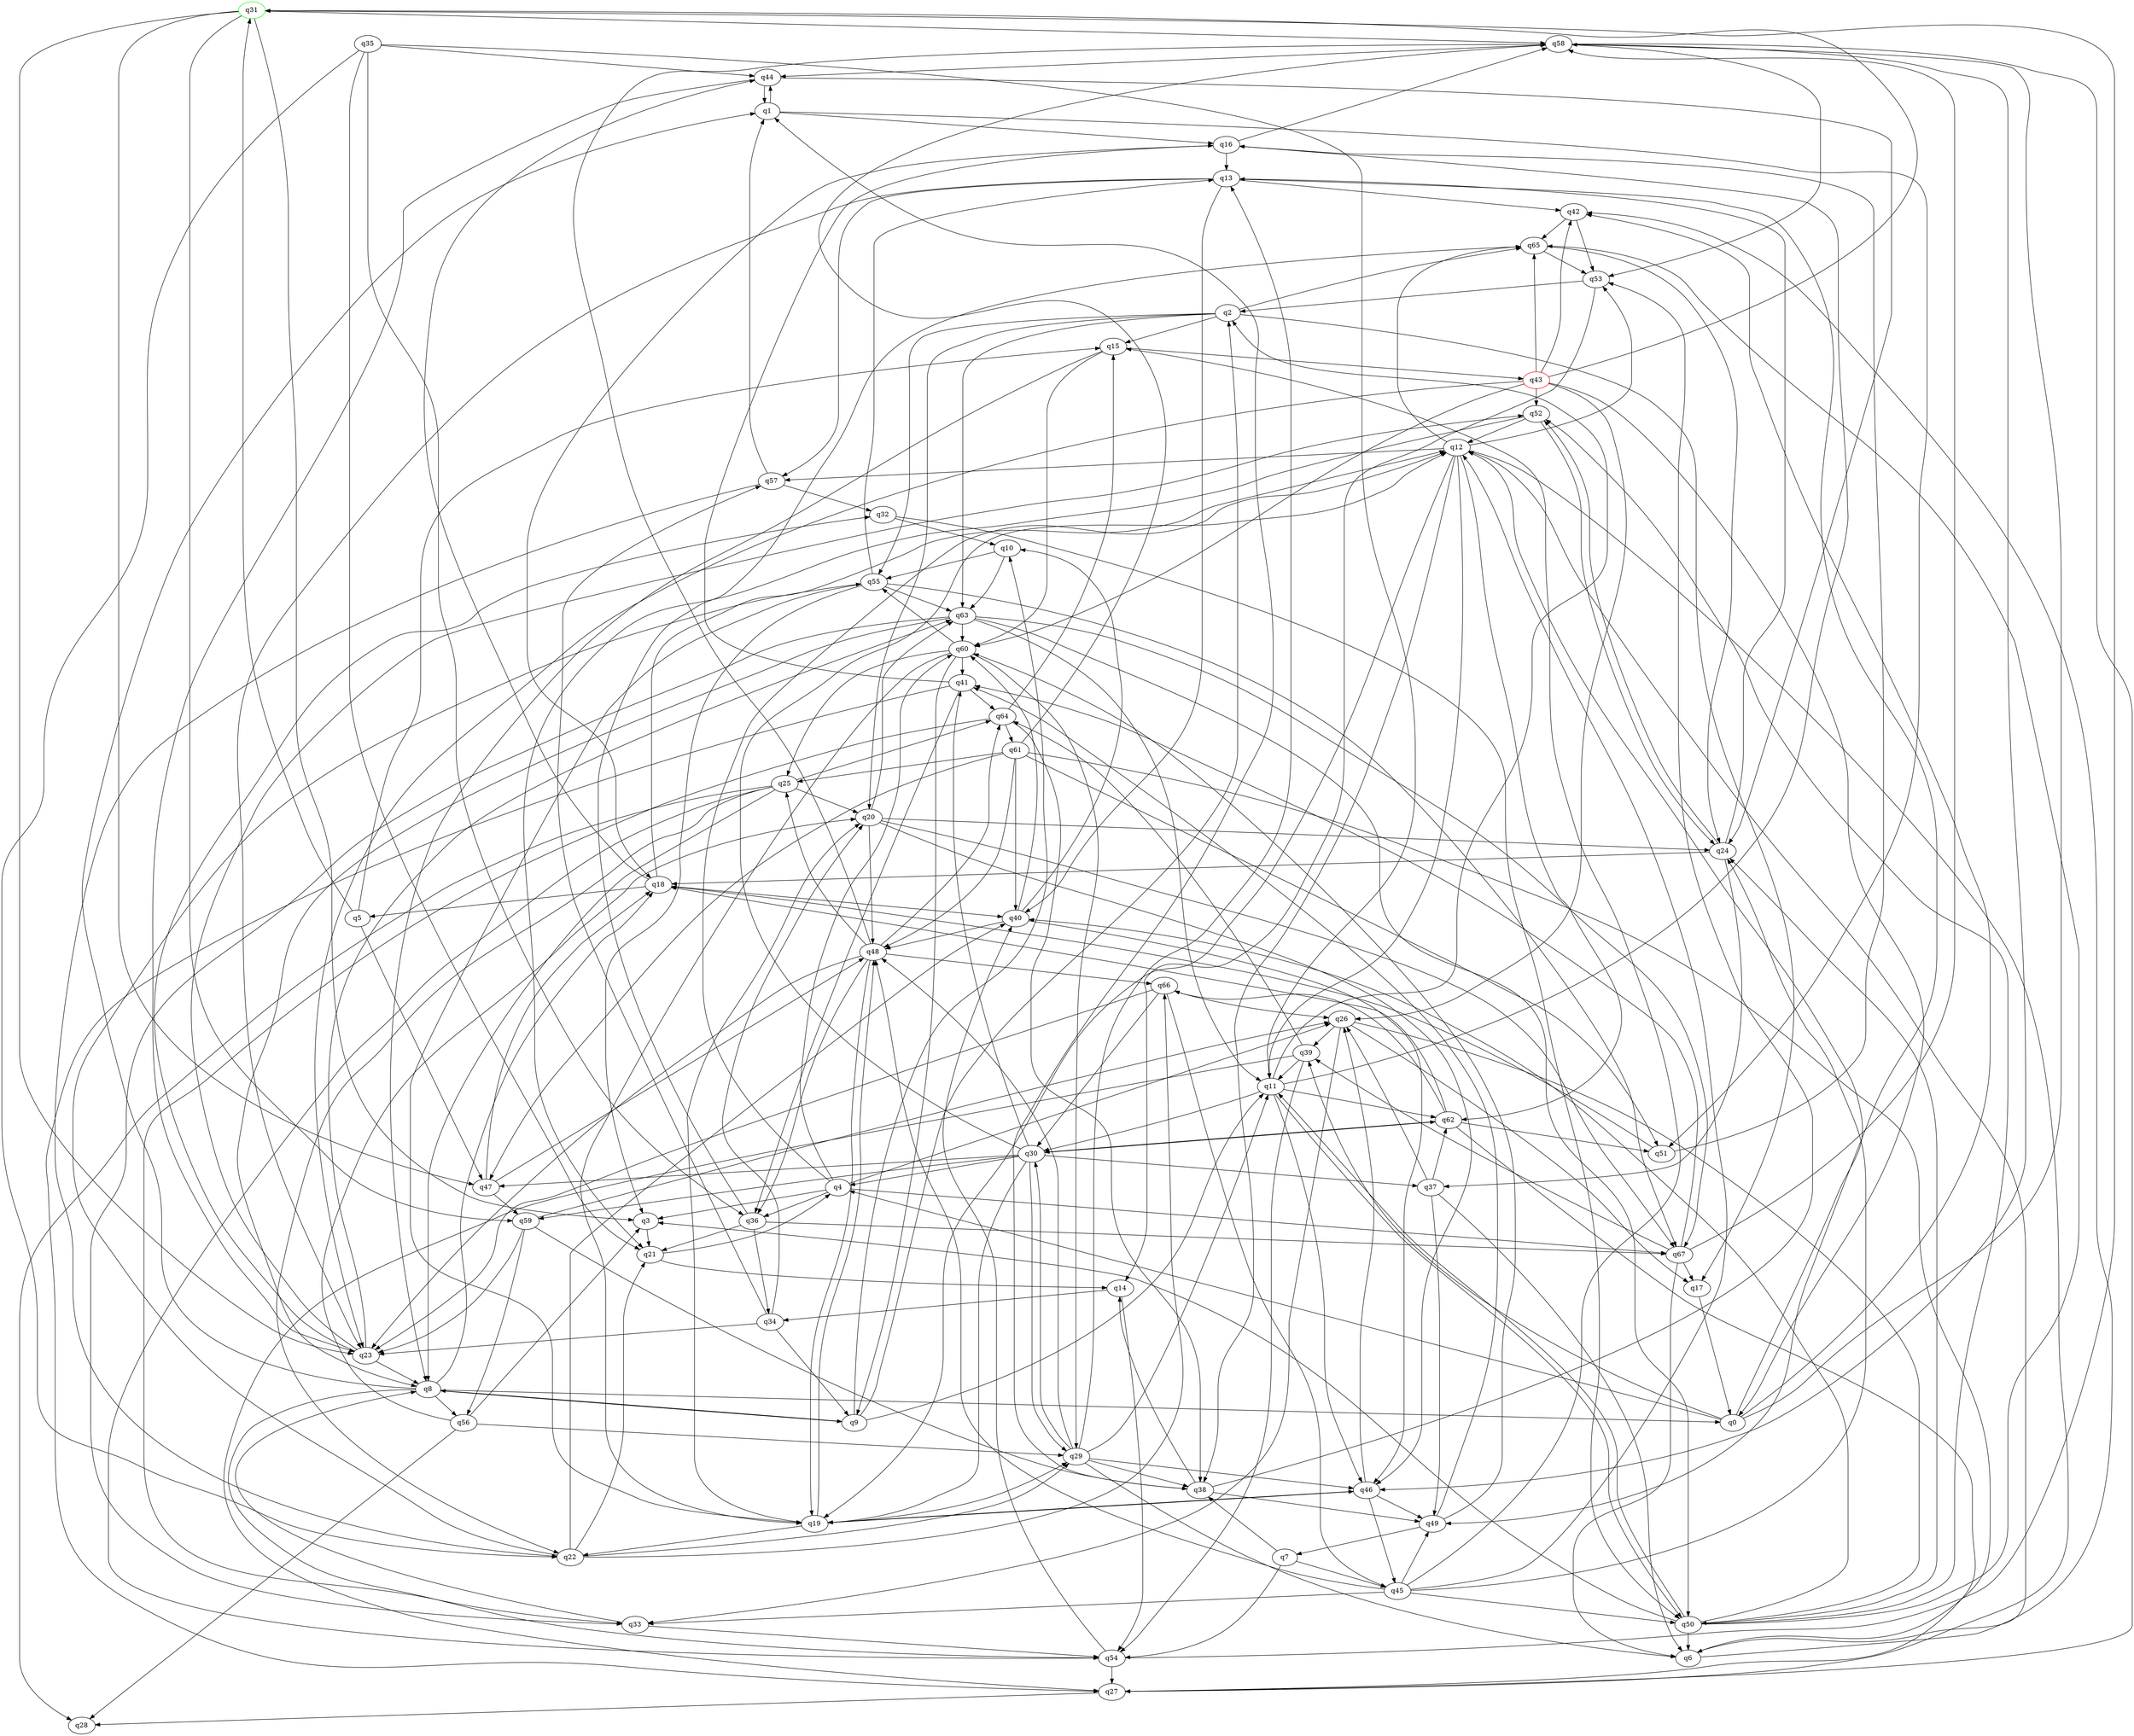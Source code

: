 digraph A{
q31 [initial=1,color=green];
q43 [final=1,color=red];
q0 -> q4;
q0 -> q12;
q0 -> q39;
q0 -> q42;
q0 -> q58;
q1 -> q16;
q1 -> q44;
q1 -> q51;
q2 -> q15;
q2 -> q17;
q2 -> q20;
q2 -> q55;
q2 -> q63;
q2 -> q65;
q3 -> q21;
q4 -> q3;
q4 -> q12;
q4 -> q26;
q4 -> q36;
q4 -> q60;
q4 -> q67;
q5 -> q15;
q5 -> q31;
q5 -> q47;
q6 -> q12;
q6 -> q42;
q7 -> q38;
q7 -> q45;
q7 -> q54;
q8 -> q0;
q8 -> q1;
q8 -> q9;
q8 -> q18;
q8 -> q54;
q8 -> q56;
q9 -> q2;
q9 -> q8;
q9 -> q10;
q9 -> q11;
q10 -> q55;
q10 -> q63;
q11 -> q2;
q11 -> q16;
q11 -> q30;
q11 -> q46;
q11 -> q50;
q11 -> q62;
q12 -> q11;
q12 -> q19;
q12 -> q27;
q12 -> q38;
q12 -> q53;
q12 -> q57;
q12 -> q62;
q12 -> q65;
q13 -> q23;
q13 -> q40;
q13 -> q42;
q13 -> q49;
q13 -> q57;
q14 -> q34;
q14 -> q54;
q15 -> q8;
q15 -> q43;
q15 -> q60;
q16 -> q13;
q16 -> q18;
q16 -> q58;
q17 -> q0;
q18 -> q5;
q18 -> q12;
q18 -> q40;
q18 -> q44;
q19 -> q20;
q19 -> q22;
q19 -> q29;
q19 -> q46;
q19 -> q48;
q20 -> q24;
q20 -> q46;
q20 -> q48;
q20 -> q63;
q20 -> q67;
q21 -> q4;
q21 -> q14;
q22 -> q21;
q22 -> q29;
q22 -> q40;
q22 -> q55;
q22 -> q66;
q23 -> q8;
q23 -> q32;
q23 -> q52;
q23 -> q63;
q24 -> q13;
q24 -> q18;
q24 -> q37;
q24 -> q52;
q25 -> q8;
q25 -> q20;
q25 -> q22;
q25 -> q28;
q25 -> q54;
q25 -> q64;
q26 -> q17;
q26 -> q33;
q26 -> q39;
q26 -> q50;
q27 -> q28;
q29 -> q6;
q29 -> q11;
q29 -> q13;
q29 -> q30;
q29 -> q38;
q29 -> q46;
q29 -> q48;
q30 -> q4;
q30 -> q12;
q30 -> q19;
q30 -> q29;
q30 -> q37;
q30 -> q41;
q30 -> q47;
q30 -> q59;
q30 -> q62;
q31 -> q3;
q31 -> q23;
q31 -> q47;
q31 -> q58;
q31 -> q59;
q32 -> q10;
q32 -> q50;
q33 -> q8;
q33 -> q54;
q34 -> q9;
q34 -> q20;
q34 -> q23;
q34 -> q57;
q35 -> q11;
q35 -> q21;
q35 -> q22;
q35 -> q36;
q35 -> q44;
q36 -> q21;
q36 -> q34;
q36 -> q65;
q36 -> q67;
q37 -> q6;
q37 -> q26;
q37 -> q49;
q37 -> q62;
q38 -> q1;
q38 -> q14;
q38 -> q49;
q38 -> q53;
q39 -> q11;
q39 -> q27;
q39 -> q54;
q39 -> q64;
q40 -> q10;
q40 -> q46;
q40 -> q48;
q40 -> q60;
q41 -> q16;
q41 -> q27;
q41 -> q36;
q41 -> q64;
q42 -> q53;
q42 -> q65;
q43 -> q0;
q43 -> q23;
q43 -> q26;
q43 -> q31;
q43 -> q42;
q43 -> q52;
q43 -> q60;
q43 -> q65;
q44 -> q1;
q44 -> q23;
q44 -> q24;
q45 -> q12;
q45 -> q15;
q45 -> q24;
q45 -> q33;
q45 -> q48;
q45 -> q49;
q45 -> q50;
q46 -> q19;
q46 -> q26;
q46 -> q45;
q46 -> q49;
q47 -> q18;
q47 -> q48;
q47 -> q59;
q48 -> q19;
q48 -> q23;
q48 -> q25;
q48 -> q36;
q48 -> q58;
q48 -> q64;
q48 -> q66;
q49 -> q7;
q49 -> q41;
q49 -> q60;
q50 -> q3;
q50 -> q6;
q50 -> q11;
q50 -> q24;
q50 -> q40;
q50 -> q52;
q50 -> q65;
q51 -> q16;
q51 -> q18;
q52 -> q12;
q52 -> q21;
q52 -> q24;
q53 -> q2;
q53 -> q14;
q54 -> q27;
q54 -> q31;
q54 -> q40;
q55 -> q3;
q55 -> q13;
q55 -> q19;
q55 -> q63;
q55 -> q67;
q56 -> q3;
q56 -> q20;
q56 -> q28;
q56 -> q29;
q57 -> q1;
q57 -> q22;
q57 -> q32;
q58 -> q27;
q58 -> q44;
q58 -> q46;
q58 -> q53;
q59 -> q23;
q59 -> q26;
q59 -> q38;
q59 -> q56;
q60 -> q9;
q60 -> q19;
q60 -> q25;
q60 -> q29;
q60 -> q41;
q60 -> q55;
q61 -> q6;
q61 -> q25;
q61 -> q40;
q61 -> q47;
q61 -> q48;
q61 -> q51;
q61 -> q58;
q62 -> q18;
q62 -> q27;
q62 -> q30;
q62 -> q51;
q62 -> q66;
q63 -> q8;
q63 -> q11;
q63 -> q33;
q63 -> q50;
q63 -> q60;
q63 -> q67;
q64 -> q15;
q64 -> q33;
q64 -> q38;
q64 -> q61;
q65 -> q24;
q65 -> q53;
q66 -> q23;
q66 -> q26;
q66 -> q30;
q66 -> q45;
q67 -> q6;
q67 -> q17;
q67 -> q39;
q67 -> q41;
q67 -> q58;
}